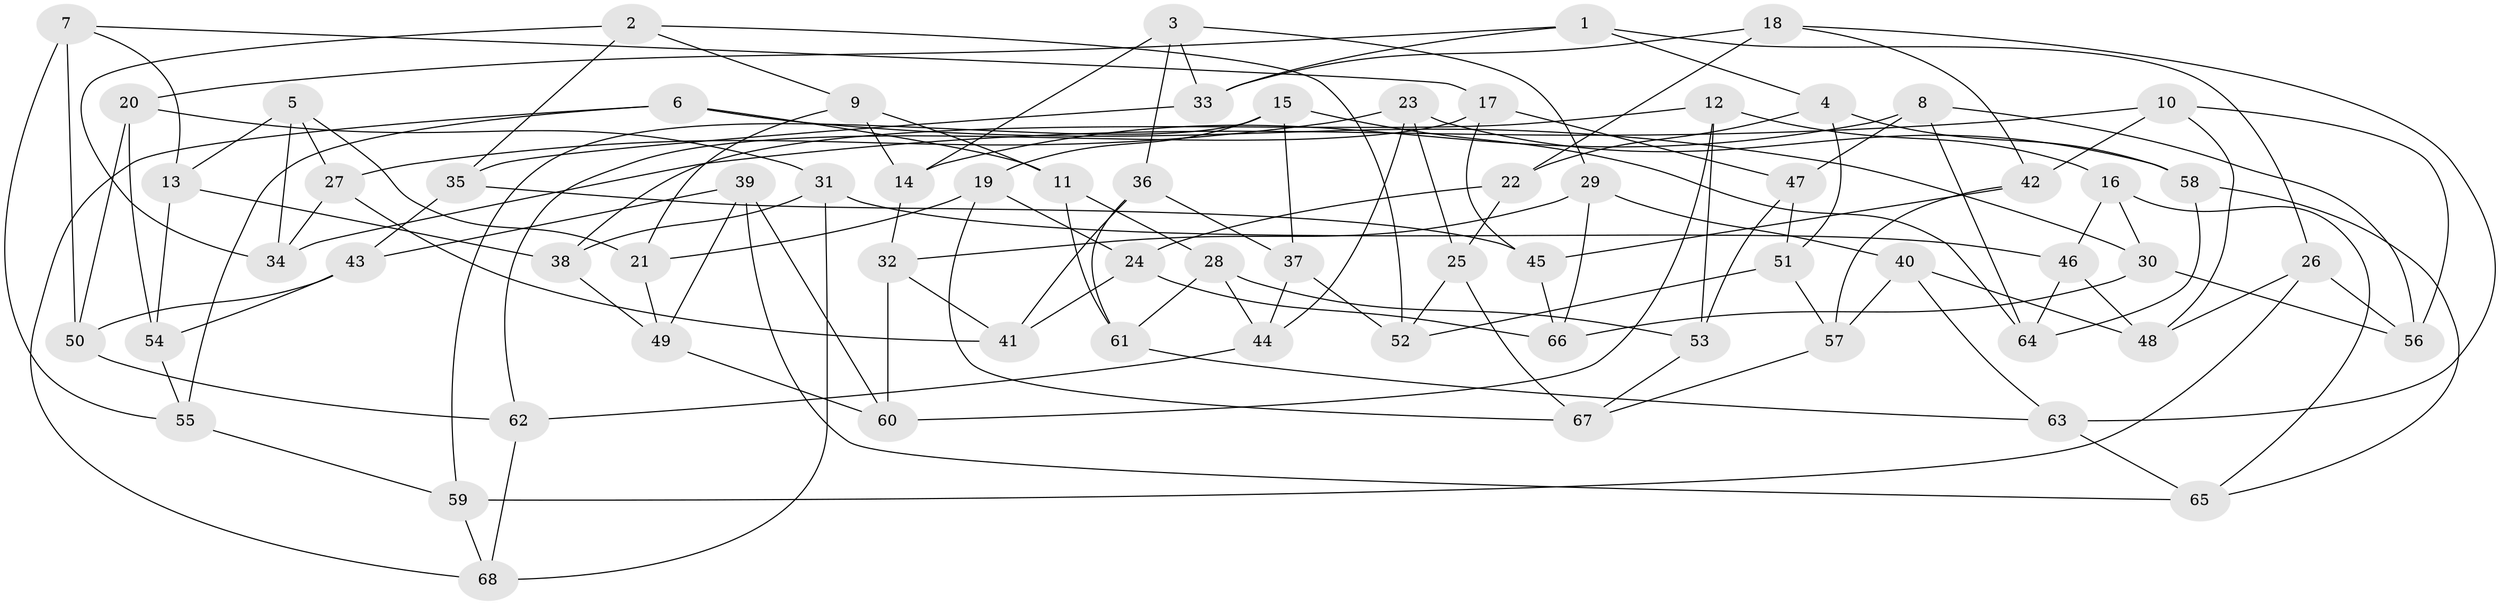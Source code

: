 // coarse degree distribution, {6: 0.5789473684210527, 5: 0.21052631578947367, 4: 0.21052631578947367}
// Generated by graph-tools (version 1.1) at 2025/24/03/03/25 07:24:25]
// undirected, 68 vertices, 136 edges
graph export_dot {
graph [start="1"]
  node [color=gray90,style=filled];
  1;
  2;
  3;
  4;
  5;
  6;
  7;
  8;
  9;
  10;
  11;
  12;
  13;
  14;
  15;
  16;
  17;
  18;
  19;
  20;
  21;
  22;
  23;
  24;
  25;
  26;
  27;
  28;
  29;
  30;
  31;
  32;
  33;
  34;
  35;
  36;
  37;
  38;
  39;
  40;
  41;
  42;
  43;
  44;
  45;
  46;
  47;
  48;
  49;
  50;
  51;
  52;
  53;
  54;
  55;
  56;
  57;
  58;
  59;
  60;
  61;
  62;
  63;
  64;
  65;
  66;
  67;
  68;
  1 -- 20;
  1 -- 4;
  1 -- 33;
  1 -- 26;
  2 -- 52;
  2 -- 9;
  2 -- 35;
  2 -- 34;
  3 -- 36;
  3 -- 29;
  3 -- 33;
  3 -- 14;
  4 -- 22;
  4 -- 58;
  4 -- 51;
  5 -- 21;
  5 -- 13;
  5 -- 34;
  5 -- 27;
  6 -- 55;
  6 -- 11;
  6 -- 30;
  6 -- 68;
  7 -- 13;
  7 -- 17;
  7 -- 55;
  7 -- 50;
  8 -- 64;
  8 -- 56;
  8 -- 14;
  8 -- 47;
  9 -- 11;
  9 -- 14;
  9 -- 21;
  10 -- 48;
  10 -- 56;
  10 -- 42;
  10 -- 34;
  11 -- 61;
  11 -- 28;
  12 -- 53;
  12 -- 16;
  12 -- 60;
  12 -- 38;
  13 -- 54;
  13 -- 38;
  14 -- 32;
  15 -- 64;
  15 -- 37;
  15 -- 59;
  15 -- 19;
  16 -- 46;
  16 -- 65;
  16 -- 30;
  17 -- 62;
  17 -- 47;
  17 -- 45;
  18 -- 42;
  18 -- 22;
  18 -- 33;
  18 -- 63;
  19 -- 21;
  19 -- 24;
  19 -- 67;
  20 -- 54;
  20 -- 50;
  20 -- 31;
  21 -- 49;
  22 -- 24;
  22 -- 25;
  23 -- 58;
  23 -- 27;
  23 -- 25;
  23 -- 44;
  24 -- 41;
  24 -- 66;
  25 -- 67;
  25 -- 52;
  26 -- 48;
  26 -- 59;
  26 -- 56;
  27 -- 41;
  27 -- 34;
  28 -- 61;
  28 -- 53;
  28 -- 44;
  29 -- 66;
  29 -- 32;
  29 -- 40;
  30 -- 66;
  30 -- 56;
  31 -- 68;
  31 -- 46;
  31 -- 38;
  32 -- 41;
  32 -- 60;
  33 -- 35;
  35 -- 43;
  35 -- 45;
  36 -- 37;
  36 -- 61;
  36 -- 41;
  37 -- 44;
  37 -- 52;
  38 -- 49;
  39 -- 43;
  39 -- 60;
  39 -- 65;
  39 -- 49;
  40 -- 63;
  40 -- 57;
  40 -- 48;
  42 -- 57;
  42 -- 45;
  43 -- 50;
  43 -- 54;
  44 -- 62;
  45 -- 66;
  46 -- 64;
  46 -- 48;
  47 -- 51;
  47 -- 53;
  49 -- 60;
  50 -- 62;
  51 -- 57;
  51 -- 52;
  53 -- 67;
  54 -- 55;
  55 -- 59;
  57 -- 67;
  58 -- 64;
  58 -- 65;
  59 -- 68;
  61 -- 63;
  62 -- 68;
  63 -- 65;
}

